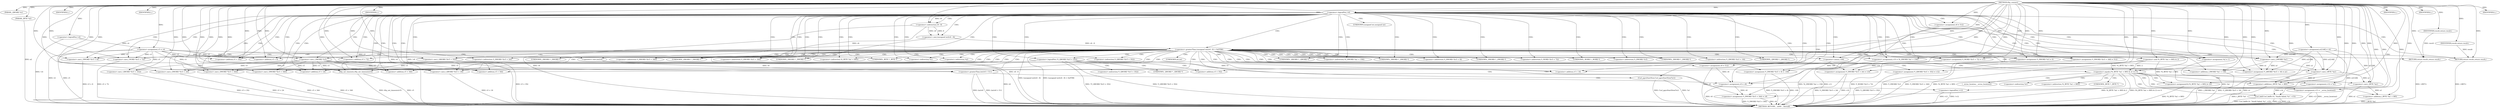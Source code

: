 digraph tftp_connect {  
"1000115" [label = "(METHOD,tftp_connect)" ]
"1000311" [label = "(METHOD_RETURN,__int64 __fastcall)" ]
"1000116" [label = "(PARAM,_QWORD *a1)" ]
"1000117" [label = "(PARAM,_BYTE *a2)" ]
"1000133" [label = "(<operator>.assignment,a1[148] = v4)" ]
"1000139" [label = "(<operator>.logicalNot,!v4)" ]
"1000141" [label = "(IDENTIFIER,L,)" ]
"1000142" [label = "(<operator>.assignment,v5 = v4)" ]
"1000146" [label = "(<operator>.logicalNot,!v6)" ]
"1000149" [label = "(<operator>.assignment,v8 = 512)" ]
"1000153" [label = "(<operator>.assignment,v9 = v8)" ]
"1000157" [label = "(IDENTIFIER,L,)" ]
"1000159" [label = "(<operator>.greaterThan,(unsigned int)(v6 - 8) > 0xFFB0)" ]
"1000160" [label = "(<operator>.cast,(unsigned int)(v6 - 8))" ]
"1000162" [label = "(<operator>.subtraction,v6 - 8)" ]
"1000166" [label = "(RETURN,return result;,return result;)" ]
"1000167" [label = "(IDENTIFIER,result,return result;)" ]
"1000168" [label = "(<operator>.assignment,v8 = 512)" ]
"1000172" [label = "(<operator>.greaterThan,(int)v6 > 511)" ]
"1000173" [label = "(<operator>.cast,(int)v6)" ]
"1000181" [label = "(<operator>.logicalNot,!*(_QWORD *)(v5 + 352))" ]
"1000183" [label = "(<operator>.cast,(_QWORD *)(v5 + 352))" ]
"1000185" [label = "(<operator>.addition,v5 + 352)" ]
"1000189" [label = "(<operator>.assignment,*(_QWORD *)(v5 + 352) = v12)" ]
"1000191" [label = "(<operator>.cast,(_QWORD *)(v5 + 352))" ]
"1000193" [label = "(<operator>.addition,v5 + 352)" ]
"1000198" [label = "(<operator>.logicalNot,!v12)" ]
"1000200" [label = "(IDENTIFIER,L,)" ]
"1000202" [label = "(<operator>.assignment,v10 = *((_DWORD *)a1 + 156))" ]
"1000205" [label = "(<operator>.addition,(_DWORD *)a1 + 156)" ]
"1000206" [label = "(<operator>.cast,(_DWORD *)a1)" ]
"1000210" [label = "(<operator>.assignment,*(_DWORD *)(v5 + 8) = -100)" ]
"1000212" [label = "(<operator>.cast,(_DWORD *)(v5 + 8))" ]
"1000214" [label = "(<operator>.addition,v5 + 8)" ]
"1000217" [label = "(<operator>.minus,-100)" ]
"1000219" [label = "(<operator>.assignment,*(_WORD *)(v5 + 72) = v11)" ]
"1000221" [label = "(<operator>.cast,(_WORD *)(v5 + 72))" ]
"1000223" [label = "(<operator>.addition,v5 + 72)" ]
"1000227" [label = "(<operator>.assignment,*(_DWORD *)v5 = 0)" ]
"1000229" [label = "(<operator>.cast,(_DWORD *)v5)" ]
"1000233" [label = "(<operator>.assignment,*(_QWORD *)(v5 + 16) = a1)" ]
"1000235" [label = "(<operator>.cast,(_QWORD *)(v5 + 16))" ]
"1000237" [label = "(<operator>.addition,v5 + 16)" ]
"1000241" [label = "(<operator>.assignment,*(_DWORD *)(v5 + 24) = v10)" ]
"1000243" [label = "(<operator>.cast,(_DWORD *)(v5 + 24))" ]
"1000245" [label = "(<operator>.addition,v5 + 24)" ]
"1000249" [label = "(<operator>.assignment,*(_DWORD *)(v5 + 340) = 512)" ]
"1000251" [label = "(<operator>.cast,(_DWORD *)(v5 + 340))" ]
"1000253" [label = "(<operator>.addition,v5 + 340)" ]
"1000257" [label = "(<operator>.assignment,*(_DWORD *)(v5 + 344) = v9)" ]
"1000259" [label = "(<operator>.cast,(_DWORD *)(v5 + 344))" ]
"1000261" [label = "(<operator>.addition,v5 + 344)" ]
"1000265" [label = "(tftp_set_timeouts,tftp_set_timeouts(v5))" ]
"1000268" [label = "(<operator>.equals,(*((_BYTE *)a1 + 895) & 2) == 0)" ]
"1000269" [label = "(<operator>.and,*((_BYTE *)a1 + 895) & 2)" ]
"1000271" [label = "(<operator>.addition,(_BYTE *)a1 + 895)" ]
"1000272" [label = "(<operator>.cast,(_BYTE *)a1)" ]
"1000280" [label = "(<operator>.assignment,v13 = __errno_location())" ]
"1000283" [label = "(<operator>.assignment,v14 = *a1)" ]
"1000287" [label = "(Curl_failf,Curl_failf(v14, \"bind() failed; %s\", v15))" ]
"1000291" [label = "(IDENTIFIER,L,)" ]
"1000292" [label = "(<operators>.assignmentOr,*((_BYTE *)a1 + 895) |= 2u)" ]
"1000294" [label = "(<operator>.addition,(_BYTE *)a1 + 895)" ]
"1000295" [label = "(<operator>.cast,(_BYTE *)a1)" ]
"1000300" [label = "(Curl_pgrsStartNow,Curl_pgrsStartNow(*a1))" ]
"1000303" [label = "(IDENTIFIER,L,)" ]
"1000304" [label = "(<operator>.assignment,*a2 = 1)" ]
"1000308" [label = "(RETURN,return result;,return result;)" ]
"1000309" [label = "(IDENTIFIER,result,return result;)" ]
"1000310" [label = "(IDENTIFIER,L,)" ]
"1000161" [label = "(UNKNOWN,unsigned int,unsigned int)" ]
"1000174" [label = "(UNKNOWN,int,int)" ]
"1000182" [label = "(<operator>.indirection,*(_QWORD *)(v5 + 352))" ]
"1000184" [label = "(UNKNOWN,_QWORD *,_QWORD *)" ]
"1000190" [label = "(<operator>.indirection,*(_QWORD *)(v5 + 352))" ]
"1000192" [label = "(UNKNOWN,_QWORD *,_QWORD *)" ]
"1000204" [label = "(<operator>.indirection,*((_DWORD *)a1 + 156))" ]
"1000207" [label = "(UNKNOWN,_DWORD *,_DWORD *)" ]
"1000211" [label = "(<operator>.indirection,*(_DWORD *)(v5 + 8))" ]
"1000213" [label = "(UNKNOWN,_DWORD *,_DWORD *)" ]
"1000220" [label = "(<operator>.indirection,*(_WORD *)(v5 + 72))" ]
"1000222" [label = "(UNKNOWN,_WORD *,_WORD *)" ]
"1000228" [label = "(<operator>.indirection,*(_DWORD *)v5)" ]
"1000230" [label = "(UNKNOWN,_DWORD *,_DWORD *)" ]
"1000234" [label = "(<operator>.indirection,*(_QWORD *)(v5 + 16))" ]
"1000236" [label = "(UNKNOWN,_QWORD *,_QWORD *)" ]
"1000242" [label = "(<operator>.indirection,*(_DWORD *)(v5 + 24))" ]
"1000244" [label = "(UNKNOWN,_DWORD *,_DWORD *)" ]
"1000250" [label = "(<operator>.indirection,*(_DWORD *)(v5 + 340))" ]
"1000252" [label = "(UNKNOWN,_DWORD *,_DWORD *)" ]
"1000258" [label = "(<operator>.indirection,*(_DWORD *)(v5 + 344))" ]
"1000260" [label = "(UNKNOWN,_DWORD *,_DWORD *)" ]
"1000270" [label = "(<operator>.indirection,*((_BYTE *)a1 + 895))" ]
"1000273" [label = "(UNKNOWN,_BYTE *,_BYTE *)" ]
"1000282" [label = "(__errno_location,__errno_location())" ]
"1000285" [label = "(<operator>.indirection,*a1)" ]
"1000293" [label = "(<operator>.indirection,*((_BYTE *)a1 + 895))" ]
"1000296" [label = "(UNKNOWN,_BYTE *,_BYTE *)" ]
"1000301" [label = "(<operator>.indirection,*a1)" ]
"1000305" [label = "(<operator>.indirection,*a2)" ]
  "1000308" -> "1000311"  [ label = "DDG: <RET>"] 
  "1000166" -> "1000311"  [ label = "DDG: <RET>"] 
  "1000280" -> "1000311"  [ label = "DDG: v13"] 
  "1000227" -> "1000311"  [ label = "DDG: *(_DWORD *)v5"] 
  "1000257" -> "1000311"  [ label = "DDG: v9"] 
  "1000159" -> "1000311"  [ label = "DDG: (unsigned int)(v6 - 8)"] 
  "1000181" -> "1000311"  [ label = "DDG: !*(_QWORD *)(v5 + 352)"] 
  "1000142" -> "1000311"  [ label = "DDG: v4"] 
  "1000142" -> "1000311"  [ label = "DDG: v5"] 
  "1000294" -> "1000311"  [ label = "DDG: (_BYTE *)a1"] 
  "1000117" -> "1000311"  [ label = "DDG: a2"] 
  "1000198" -> "1000311"  [ label = "DDG: v12"] 
  "1000162" -> "1000311"  [ label = "DDG: v6"] 
  "1000139" -> "1000311"  [ label = "DDG: !v4"] 
  "1000221" -> "1000311"  [ label = "DDG: v5 + 72"] 
  "1000268" -> "1000311"  [ label = "DDG: *((_BYTE *)a1 + 895) & 2"] 
  "1000265" -> "1000311"  [ label = "DDG: tftp_set_timeouts(v5)"] 
  "1000257" -> "1000311"  [ label = "DDG: *(_DWORD *)(v5 + 344)"] 
  "1000210" -> "1000311"  [ label = "DDG: -100"] 
  "1000210" -> "1000311"  [ label = "DDG: *(_DWORD *)(v5 + 8)"] 
  "1000287" -> "1000311"  [ label = "DDG: v15"] 
  "1000233" -> "1000311"  [ label = "DDG: *(_QWORD *)(v5 + 16)"] 
  "1000271" -> "1000311"  [ label = "DDG: (_BYTE *)a1"] 
  "1000272" -> "1000311"  [ label = "DDG: a1"] 
  "1000133" -> "1000311"  [ label = "DDG: a1[148]"] 
  "1000219" -> "1000311"  [ label = "DDG: *(_WORD *)(v5 + 72)"] 
  "1000300" -> "1000311"  [ label = "DDG: *a1"] 
  "1000212" -> "1000311"  [ label = "DDG: v5 + 8"] 
  "1000269" -> "1000311"  [ label = "DDG: *((_BYTE *)a1 + 895)"] 
  "1000265" -> "1000311"  [ label = "DDG: v5"] 
  "1000219" -> "1000311"  [ label = "DDG: v11"] 
  "1000249" -> "1000311"  [ label = "DDG: *(_DWORD *)(v5 + 340)"] 
  "1000268" -> "1000311"  [ label = "DDG: (*((_BYTE *)a1 + 895) & 2) == 0"] 
  "1000181" -> "1000311"  [ label = "DDG: *(_QWORD *)(v5 + 352)"] 
  "1000146" -> "1000311"  [ label = "DDG: v6"] 
  "1000202" -> "1000311"  [ label = "DDG: *((_DWORD *)a1 + 156)"] 
  "1000251" -> "1000311"  [ label = "DDG: v5 + 340"] 
  "1000153" -> "1000311"  [ label = "DDG: v8"] 
  "1000280" -> "1000311"  [ label = "DDG: __errno_location()"] 
  "1000189" -> "1000311"  [ label = "DDG: *(_QWORD *)(v5 + 352)"] 
  "1000235" -> "1000311"  [ label = "DDG: v5 + 16"] 
  "1000292" -> "1000311"  [ label = "DDG: *((_BYTE *)a1 + 895)"] 
  "1000183" -> "1000311"  [ label = "DDG: v5 + 352"] 
  "1000159" -> "1000311"  [ label = "DDG: (unsigned int)(v6 - 8) > 0xFFB0"] 
  "1000287" -> "1000311"  [ label = "DDG: v14"] 
  "1000191" -> "1000311"  [ label = "DDG: v5 + 352"] 
  "1000259" -> "1000311"  [ label = "DDG: v5 + 344"] 
  "1000241" -> "1000311"  [ label = "DDG: v10"] 
  "1000287" -> "1000311"  [ label = "DDG: Curl_failf(v14, \"bind() failed; %s\", v15)"] 
  "1000198" -> "1000311"  [ label = "DDG: !v12"] 
  "1000205" -> "1000311"  [ label = "DDG: (_DWORD *)a1"] 
  "1000300" -> "1000311"  [ label = "DDG: Curl_pgrsStartNow(*a1)"] 
  "1000241" -> "1000311"  [ label = "DDG: *(_DWORD *)(v5 + 24)"] 
  "1000168" -> "1000311"  [ label = "DDG: v8"] 
  "1000304" -> "1000311"  [ label = "DDG: *a2"] 
  "1000172" -> "1000311"  [ label = "DDG: (int)v6"] 
  "1000173" -> "1000311"  [ label = "DDG: v6"] 
  "1000172" -> "1000311"  [ label = "DDG: (int)v6 > 511"] 
  "1000295" -> "1000311"  [ label = "DDG: a1"] 
  "1000146" -> "1000311"  [ label = "DDG: !v6"] 
  "1000243" -> "1000311"  [ label = "DDG: v5 + 24"] 
  "1000160" -> "1000311"  [ label = "DDG: v6 - 8"] 
  "1000115" -> "1000116"  [ label = "DDG: "] 
  "1000115" -> "1000117"  [ label = "DDG: "] 
  "1000115" -> "1000133"  [ label = "DDG: "] 
  "1000115" -> "1000139"  [ label = "DDG: "] 
  "1000115" -> "1000141"  [ label = "DDG: "] 
  "1000139" -> "1000142"  [ label = "DDG: v4"] 
  "1000115" -> "1000142"  [ label = "DDG: "] 
  "1000115" -> "1000146"  [ label = "DDG: "] 
  "1000115" -> "1000149"  [ label = "DDG: "] 
  "1000149" -> "1000153"  [ label = "DDG: v8"] 
  "1000168" -> "1000153"  [ label = "DDG: v8"] 
  "1000115" -> "1000153"  [ label = "DDG: "] 
  "1000115" -> "1000157"  [ label = "DDG: "] 
  "1000160" -> "1000159"  [ label = "DDG: v6 - 8"] 
  "1000162" -> "1000160"  [ label = "DDG: v6"] 
  "1000162" -> "1000160"  [ label = "DDG: 8"] 
  "1000146" -> "1000162"  [ label = "DDG: v6"] 
  "1000115" -> "1000162"  [ label = "DDG: "] 
  "1000115" -> "1000159"  [ label = "DDG: "] 
  "1000167" -> "1000166"  [ label = "DDG: result"] 
  "1000115" -> "1000166"  [ label = "DDG: "] 
  "1000115" -> "1000167"  [ label = "DDG: "] 
  "1000115" -> "1000168"  [ label = "DDG: "] 
  "1000173" -> "1000172"  [ label = "DDG: v6"] 
  "1000162" -> "1000173"  [ label = "DDG: v6"] 
  "1000115" -> "1000173"  [ label = "DDG: "] 
  "1000115" -> "1000172"  [ label = "DDG: "] 
  "1000142" -> "1000183"  [ label = "DDG: v5"] 
  "1000115" -> "1000183"  [ label = "DDG: "] 
  "1000142" -> "1000185"  [ label = "DDG: v5"] 
  "1000115" -> "1000185"  [ label = "DDG: "] 
  "1000115" -> "1000189"  [ label = "DDG: "] 
  "1000115" -> "1000191"  [ label = "DDG: "] 
  "1000142" -> "1000191"  [ label = "DDG: v5"] 
  "1000115" -> "1000193"  [ label = "DDG: "] 
  "1000142" -> "1000193"  [ label = "DDG: v5"] 
  "1000115" -> "1000198"  [ label = "DDG: "] 
  "1000115" -> "1000200"  [ label = "DDG: "] 
  "1000115" -> "1000202"  [ label = "DDG: "] 
  "1000206" -> "1000205"  [ label = "DDG: a1"] 
  "1000133" -> "1000206"  [ label = "DDG: a1[148]"] 
  "1000115" -> "1000206"  [ label = "DDG: "] 
  "1000115" -> "1000205"  [ label = "DDG: "] 
  "1000217" -> "1000210"  [ label = "DDG: 100"] 
  "1000115" -> "1000212"  [ label = "DDG: "] 
  "1000142" -> "1000212"  [ label = "DDG: v5"] 
  "1000115" -> "1000214"  [ label = "DDG: "] 
  "1000142" -> "1000214"  [ label = "DDG: v5"] 
  "1000115" -> "1000217"  [ label = "DDG: "] 
  "1000115" -> "1000219"  [ label = "DDG: "] 
  "1000115" -> "1000221"  [ label = "DDG: "] 
  "1000142" -> "1000221"  [ label = "DDG: v5"] 
  "1000115" -> "1000223"  [ label = "DDG: "] 
  "1000142" -> "1000223"  [ label = "DDG: v5"] 
  "1000115" -> "1000227"  [ label = "DDG: "] 
  "1000115" -> "1000229"  [ label = "DDG: "] 
  "1000142" -> "1000229"  [ label = "DDG: v5"] 
  "1000133" -> "1000233"  [ label = "DDG: a1[148]"] 
  "1000206" -> "1000233"  [ label = "DDG: a1"] 
  "1000115" -> "1000233"  [ label = "DDG: "] 
  "1000229" -> "1000235"  [ label = "DDG: v5"] 
  "1000115" -> "1000235"  [ label = "DDG: "] 
  "1000229" -> "1000237"  [ label = "DDG: v5"] 
  "1000115" -> "1000237"  [ label = "DDG: "] 
  "1000202" -> "1000241"  [ label = "DDG: v10"] 
  "1000115" -> "1000241"  [ label = "DDG: "] 
  "1000115" -> "1000243"  [ label = "DDG: "] 
  "1000229" -> "1000243"  [ label = "DDG: v5"] 
  "1000115" -> "1000245"  [ label = "DDG: "] 
  "1000229" -> "1000245"  [ label = "DDG: v5"] 
  "1000115" -> "1000249"  [ label = "DDG: "] 
  "1000115" -> "1000251"  [ label = "DDG: "] 
  "1000229" -> "1000251"  [ label = "DDG: v5"] 
  "1000115" -> "1000253"  [ label = "DDG: "] 
  "1000229" -> "1000253"  [ label = "DDG: v5"] 
  "1000153" -> "1000257"  [ label = "DDG: v9"] 
  "1000115" -> "1000257"  [ label = "DDG: "] 
  "1000115" -> "1000259"  [ label = "DDG: "] 
  "1000229" -> "1000259"  [ label = "DDG: v5"] 
  "1000115" -> "1000261"  [ label = "DDG: "] 
  "1000229" -> "1000261"  [ label = "DDG: v5"] 
  "1000115" -> "1000265"  [ label = "DDG: "] 
  "1000229" -> "1000265"  [ label = "DDG: v5"] 
  "1000269" -> "1000268"  [ label = "DDG: *((_BYTE *)a1 + 895)"] 
  "1000269" -> "1000268"  [ label = "DDG: 2"] 
  "1000272" -> "1000271"  [ label = "DDG: a1"] 
  "1000133" -> "1000272"  [ label = "DDG: a1[148]"] 
  "1000115" -> "1000272"  [ label = "DDG: "] 
  "1000206" -> "1000272"  [ label = "DDG: a1"] 
  "1000115" -> "1000271"  [ label = "DDG: "] 
  "1000115" -> "1000269"  [ label = "DDG: "] 
  "1000115" -> "1000268"  [ label = "DDG: "] 
  "1000115" -> "1000280"  [ label = "DDG: "] 
  "1000115" -> "1000283"  [ label = "DDG: "] 
  "1000283" -> "1000287"  [ label = "DDG: v14"] 
  "1000115" -> "1000287"  [ label = "DDG: "] 
  "1000115" -> "1000291"  [ label = "DDG: "] 
  "1000115" -> "1000292"  [ label = "DDG: "] 
  "1000269" -> "1000292"  [ label = "DDG: *((_BYTE *)a1 + 895)"] 
  "1000295" -> "1000294"  [ label = "DDG: a1"] 
  "1000272" -> "1000295"  [ label = "DDG: a1"] 
  "1000133" -> "1000295"  [ label = "DDG: a1[148]"] 
  "1000115" -> "1000295"  [ label = "DDG: "] 
  "1000115" -> "1000294"  [ label = "DDG: "] 
  "1000115" -> "1000303"  [ label = "DDG: "] 
  "1000115" -> "1000304"  [ label = "DDG: "] 
  "1000309" -> "1000308"  [ label = "DDG: result"] 
  "1000115" -> "1000308"  [ label = "DDG: "] 
  "1000115" -> "1000309"  [ label = "DDG: "] 
  "1000115" -> "1000310"  [ label = "DDG: "] 
  "1000146" -> "1000162"  [ label = "CDG: "] 
  "1000146" -> "1000161"  [ label = "CDG: "] 
  "1000146" -> "1000185"  [ label = "CDG: "] 
  "1000146" -> "1000184"  [ label = "CDG: "] 
  "1000146" -> "1000183"  [ label = "CDG: "] 
  "1000146" -> "1000182"  [ label = "CDG: "] 
  "1000146" -> "1000181"  [ label = "CDG: "] 
  "1000146" -> "1000207"  [ label = "CDG: "] 
  "1000146" -> "1000206"  [ label = "CDG: "] 
  "1000146" -> "1000205"  [ label = "CDG: "] 
  "1000146" -> "1000204"  [ label = "CDG: "] 
  "1000146" -> "1000202"  [ label = "CDG: "] 
  "1000146" -> "1000223"  [ label = "CDG: "] 
  "1000146" -> "1000222"  [ label = "CDG: "] 
  "1000146" -> "1000221"  [ label = "CDG: "] 
  "1000146" -> "1000220"  [ label = "CDG: "] 
  "1000146" -> "1000219"  [ label = "CDG: "] 
  "1000146" -> "1000217"  [ label = "CDG: "] 
  "1000146" -> "1000214"  [ label = "CDG: "] 
  "1000146" -> "1000213"  [ label = "CDG: "] 
  "1000146" -> "1000212"  [ label = "CDG: "] 
  "1000146" -> "1000211"  [ label = "CDG: "] 
  "1000146" -> "1000210"  [ label = "CDG: "] 
  "1000146" -> "1000237"  [ label = "CDG: "] 
  "1000146" -> "1000236"  [ label = "CDG: "] 
  "1000146" -> "1000235"  [ label = "CDG: "] 
  "1000146" -> "1000234"  [ label = "CDG: "] 
  "1000146" -> "1000233"  [ label = "CDG: "] 
  "1000146" -> "1000230"  [ label = "CDG: "] 
  "1000146" -> "1000229"  [ label = "CDG: "] 
  "1000146" -> "1000228"  [ label = "CDG: "] 
  "1000146" -> "1000227"  [ label = "CDG: "] 
  "1000146" -> "1000253"  [ label = "CDG: "] 
  "1000146" -> "1000252"  [ label = "CDG: "] 
  "1000146" -> "1000251"  [ label = "CDG: "] 
  "1000146" -> "1000250"  [ label = "CDG: "] 
  "1000146" -> "1000249"  [ label = "CDG: "] 
  "1000146" -> "1000245"  [ label = "CDG: "] 
  "1000146" -> "1000244"  [ label = "CDG: "] 
  "1000146" -> "1000243"  [ label = "CDG: "] 
  "1000146" -> "1000242"  [ label = "CDG: "] 
  "1000146" -> "1000241"  [ label = "CDG: "] 
  "1000146" -> "1000272"  [ label = "CDG: "] 
  "1000146" -> "1000271"  [ label = "CDG: "] 
  "1000146" -> "1000270"  [ label = "CDG: "] 
  "1000146" -> "1000269"  [ label = "CDG: "] 
  "1000146" -> "1000268"  [ label = "CDG: "] 
  "1000146" -> "1000265"  [ label = "CDG: "] 
  "1000146" -> "1000261"  [ label = "CDG: "] 
  "1000146" -> "1000260"  [ label = "CDG: "] 
  "1000146" -> "1000259"  [ label = "CDG: "] 
  "1000146" -> "1000258"  [ label = "CDG: "] 
  "1000146" -> "1000257"  [ label = "CDG: "] 
  "1000146" -> "1000273"  [ label = "CDG: "] 
  "1000146" -> "1000304"  [ label = "CDG: "] 
  "1000146" -> "1000301"  [ label = "CDG: "] 
  "1000146" -> "1000300"  [ label = "CDG: "] 
  "1000146" -> "1000308"  [ label = "CDG: "] 
  "1000146" -> "1000305"  [ label = "CDG: "] 
  "1000146" -> "1000160"  [ label = "CDG: "] 
  "1000146" -> "1000159"  [ label = "CDG: "] 
  "1000146" -> "1000153"  [ label = "CDG: "] 
  "1000146" -> "1000149"  [ label = "CDG: "] 
  "1000159" -> "1000174"  [ label = "CDG: "] 
  "1000159" -> "1000173"  [ label = "CDG: "] 
  "1000159" -> "1000172"  [ label = "CDG: "] 
  "1000159" -> "1000168"  [ label = "CDG: "] 
  "1000159" -> "1000166"  [ label = "CDG: "] 
  "1000159" -> "1000185"  [ label = "CDG: "] 
  "1000159" -> "1000184"  [ label = "CDG: "] 
  "1000159" -> "1000183"  [ label = "CDG: "] 
  "1000159" -> "1000182"  [ label = "CDG: "] 
  "1000159" -> "1000181"  [ label = "CDG: "] 
  "1000159" -> "1000207"  [ label = "CDG: "] 
  "1000159" -> "1000206"  [ label = "CDG: "] 
  "1000159" -> "1000205"  [ label = "CDG: "] 
  "1000159" -> "1000204"  [ label = "CDG: "] 
  "1000159" -> "1000202"  [ label = "CDG: "] 
  "1000159" -> "1000223"  [ label = "CDG: "] 
  "1000159" -> "1000222"  [ label = "CDG: "] 
  "1000159" -> "1000221"  [ label = "CDG: "] 
  "1000159" -> "1000220"  [ label = "CDG: "] 
  "1000159" -> "1000219"  [ label = "CDG: "] 
  "1000159" -> "1000217"  [ label = "CDG: "] 
  "1000159" -> "1000214"  [ label = "CDG: "] 
  "1000159" -> "1000213"  [ label = "CDG: "] 
  "1000159" -> "1000212"  [ label = "CDG: "] 
  "1000159" -> "1000211"  [ label = "CDG: "] 
  "1000159" -> "1000210"  [ label = "CDG: "] 
  "1000159" -> "1000237"  [ label = "CDG: "] 
  "1000159" -> "1000236"  [ label = "CDG: "] 
  "1000159" -> "1000235"  [ label = "CDG: "] 
  "1000159" -> "1000234"  [ label = "CDG: "] 
  "1000159" -> "1000233"  [ label = "CDG: "] 
  "1000159" -> "1000230"  [ label = "CDG: "] 
  "1000159" -> "1000229"  [ label = "CDG: "] 
  "1000159" -> "1000228"  [ label = "CDG: "] 
  "1000159" -> "1000227"  [ label = "CDG: "] 
  "1000159" -> "1000253"  [ label = "CDG: "] 
  "1000159" -> "1000252"  [ label = "CDG: "] 
  "1000159" -> "1000251"  [ label = "CDG: "] 
  "1000159" -> "1000250"  [ label = "CDG: "] 
  "1000159" -> "1000249"  [ label = "CDG: "] 
  "1000159" -> "1000245"  [ label = "CDG: "] 
  "1000159" -> "1000244"  [ label = "CDG: "] 
  "1000159" -> "1000243"  [ label = "CDG: "] 
  "1000159" -> "1000242"  [ label = "CDG: "] 
  "1000159" -> "1000241"  [ label = "CDG: "] 
  "1000159" -> "1000272"  [ label = "CDG: "] 
  "1000159" -> "1000271"  [ label = "CDG: "] 
  "1000159" -> "1000270"  [ label = "CDG: "] 
  "1000159" -> "1000269"  [ label = "CDG: "] 
  "1000159" -> "1000268"  [ label = "CDG: "] 
  "1000159" -> "1000265"  [ label = "CDG: "] 
  "1000159" -> "1000261"  [ label = "CDG: "] 
  "1000159" -> "1000260"  [ label = "CDG: "] 
  "1000159" -> "1000259"  [ label = "CDG: "] 
  "1000159" -> "1000258"  [ label = "CDG: "] 
  "1000159" -> "1000257"  [ label = "CDG: "] 
  "1000159" -> "1000273"  [ label = "CDG: "] 
  "1000159" -> "1000304"  [ label = "CDG: "] 
  "1000159" -> "1000301"  [ label = "CDG: "] 
  "1000159" -> "1000300"  [ label = "CDG: "] 
  "1000159" -> "1000308"  [ label = "CDG: "] 
  "1000159" -> "1000305"  [ label = "CDG: "] 
  "1000172" -> "1000153"  [ label = "CDG: "] 
  "1000181" -> "1000192"  [ label = "CDG: "] 
  "1000181" -> "1000191"  [ label = "CDG: "] 
  "1000181" -> "1000190"  [ label = "CDG: "] 
  "1000181" -> "1000189"  [ label = "CDG: "] 
  "1000181" -> "1000198"  [ label = "CDG: "] 
  "1000181" -> "1000193"  [ label = "CDG: "] 
  "1000268" -> "1000287"  [ label = "CDG: "] 
  "1000268" -> "1000285"  [ label = "CDG: "] 
  "1000268" -> "1000283"  [ label = "CDG: "] 
  "1000268" -> "1000282"  [ label = "CDG: "] 
  "1000268" -> "1000280"  [ label = "CDG: "] 
  "1000268" -> "1000296"  [ label = "CDG: "] 
  "1000268" -> "1000295"  [ label = "CDG: "] 
  "1000268" -> "1000294"  [ label = "CDG: "] 
  "1000268" -> "1000293"  [ label = "CDG: "] 
  "1000268" -> "1000292"  [ label = "CDG: "] 
}
